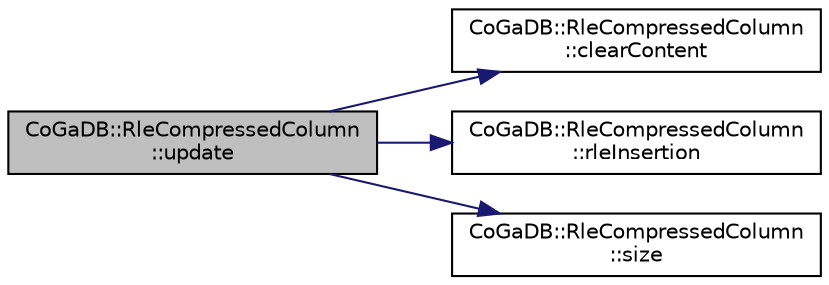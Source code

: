 digraph "CoGaDB::RleCompressedColumn::update"
{
  edge [fontname="Helvetica",fontsize="10",labelfontname="Helvetica",labelfontsize="10"];
  node [fontname="Helvetica",fontsize="10",shape=record];
  rankdir="LR";
  Node1 [label="CoGaDB::RleCompressedColumn\l::update",height=0.2,width=0.4,color="black", fillcolor="grey75", style="filled", fontcolor="black"];
  Node1 -> Node2 [color="midnightblue",fontsize="10",style="solid",fontname="Helvetica"];
  Node2 [label="CoGaDB::RleCompressedColumn\l::clearContent",height=0.2,width=0.4,color="black", fillcolor="white", style="filled",URL="$classCoGaDB_1_1RleCompressedColumn.htm#a07694761e68c0c38cfd0441859b0708e",tooltip="deletes all values stored in the column "];
  Node1 -> Node3 [color="midnightblue",fontsize="10",style="solid",fontname="Helvetica"];
  Node3 [label="CoGaDB::RleCompressedColumn\l::rleInsertion",height=0.2,width=0.4,color="black", fillcolor="white", style="filled",URL="$classCoGaDB_1_1RleCompressedColumn.htm#ae855b6c4752e5727d8a09bf9c07589fb"];
  Node1 -> Node4 [color="midnightblue",fontsize="10",style="solid",fontname="Helvetica"];
  Node4 [label="CoGaDB::RleCompressedColumn\l::size",height=0.2,width=0.4,color="black", fillcolor="white", style="filled",URL="$classCoGaDB_1_1RleCompressedColumn.htm#aa7d5ee510ed17e33a6af7e56772f6f0d",tooltip="returns the number of values (rows) in a column "];
}
